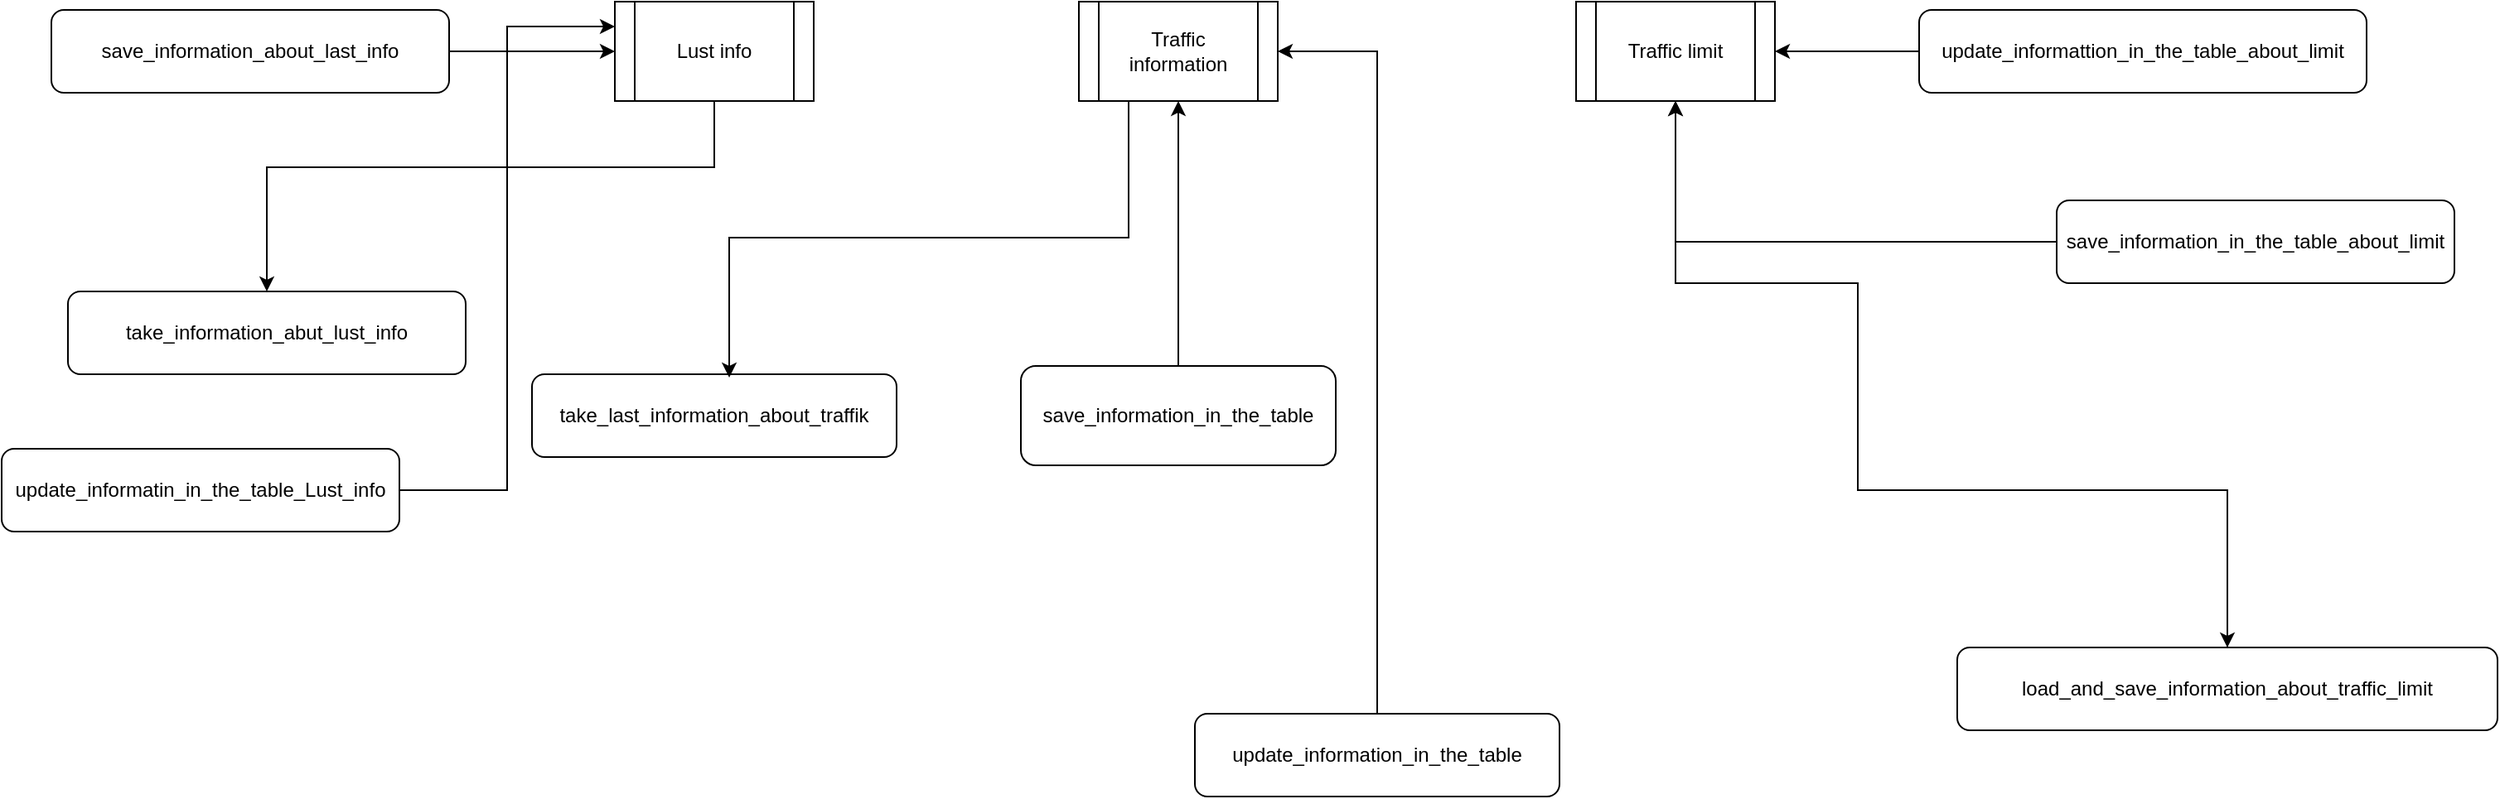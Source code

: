 <mxfile version="24.0.4" type="device">
  <diagram name="Страница — 1" id="k3IqOTalcS6u482LNzfs">
    <mxGraphModel dx="2243" dy="727" grid="1" gridSize="10" guides="1" tooltips="1" connect="1" arrows="1" fold="1" page="1" pageScale="1" pageWidth="827" pageHeight="1169" math="0" shadow="0">
      <root>
        <mxCell id="0" />
        <mxCell id="1" parent="0" />
        <mxCell id="9vfnmXLarihRcA9y8Ejo-1" value="take_last_information_about_traffik" style="rounded=1;whiteSpace=wrap;html=1;" vertex="1" parent="1">
          <mxGeometry x="-10" y="285" width="220" height="50" as="geometry" />
        </mxCell>
        <mxCell id="9vfnmXLarihRcA9y8Ejo-8" style="edgeStyle=orthogonalEdgeStyle;rounded=0;orthogonalLoop=1;jettySize=auto;html=1;entryX=0.5;entryY=1;entryDx=0;entryDy=0;" edge="1" parent="1" source="9vfnmXLarihRcA9y8Ejo-2" target="9vfnmXLarihRcA9y8Ejo-6">
          <mxGeometry relative="1" as="geometry" />
        </mxCell>
        <mxCell id="9vfnmXLarihRcA9y8Ejo-2" value="save_information_in_the_table" style="rounded=1;whiteSpace=wrap;html=1;" vertex="1" parent="1">
          <mxGeometry x="285" y="280" width="190" height="60" as="geometry" />
        </mxCell>
        <mxCell id="9vfnmXLarihRcA9y8Ejo-11" style="edgeStyle=orthogonalEdgeStyle;rounded=0;orthogonalLoop=1;jettySize=auto;html=1;entryX=1;entryY=0.5;entryDx=0;entryDy=0;" edge="1" parent="1" source="9vfnmXLarihRcA9y8Ejo-3" target="9vfnmXLarihRcA9y8Ejo-6">
          <mxGeometry relative="1" as="geometry" />
        </mxCell>
        <mxCell id="9vfnmXLarihRcA9y8Ejo-3" value="update_information_in_the_table" style="rounded=1;whiteSpace=wrap;html=1;" vertex="1" parent="1">
          <mxGeometry x="390" y="490" width="220" height="50" as="geometry" />
        </mxCell>
        <mxCell id="9vfnmXLarihRcA9y8Ejo-20" style="edgeStyle=orthogonalEdgeStyle;rounded=0;orthogonalLoop=1;jettySize=auto;html=1;" edge="1" parent="1" source="9vfnmXLarihRcA9y8Ejo-5" target="9vfnmXLarihRcA9y8Ejo-15">
          <mxGeometry relative="1" as="geometry">
            <Array as="points">
              <mxPoint x="100" y="160" />
              <mxPoint x="-170" y="160" />
            </Array>
          </mxGeometry>
        </mxCell>
        <mxCell id="9vfnmXLarihRcA9y8Ejo-5" value="Lust info" style="shape=process;whiteSpace=wrap;html=1;backgroundOutline=1;" vertex="1" parent="1">
          <mxGeometry x="40" y="60" width="120" height="60" as="geometry" />
        </mxCell>
        <mxCell id="9vfnmXLarihRcA9y8Ejo-6" value="Traffic information" style="shape=process;whiteSpace=wrap;html=1;backgroundOutline=1;" vertex="1" parent="1">
          <mxGeometry x="320" y="60" width="120" height="60" as="geometry" />
        </mxCell>
        <mxCell id="9vfnmXLarihRcA9y8Ejo-25" style="edgeStyle=orthogonalEdgeStyle;rounded=0;orthogonalLoop=1;jettySize=auto;html=1;entryX=0.5;entryY=0;entryDx=0;entryDy=0;" edge="1" parent="1" source="9vfnmXLarihRcA9y8Ejo-7" target="9vfnmXLarihRcA9y8Ejo-23">
          <mxGeometry relative="1" as="geometry">
            <mxPoint x="820" y="360" as="targetPoint" />
            <Array as="points">
              <mxPoint x="680" y="230" />
              <mxPoint x="790" y="230" />
              <mxPoint x="790" y="355" />
              <mxPoint x="1013" y="355" />
            </Array>
          </mxGeometry>
        </mxCell>
        <mxCell id="9vfnmXLarihRcA9y8Ejo-7" value="Traffic limit" style="shape=process;whiteSpace=wrap;html=1;backgroundOutline=1;" vertex="1" parent="1">
          <mxGeometry x="620" y="60" width="120" height="60" as="geometry" />
        </mxCell>
        <mxCell id="9vfnmXLarihRcA9y8Ejo-10" style="edgeStyle=orthogonalEdgeStyle;rounded=0;orthogonalLoop=1;jettySize=auto;html=1;exitX=0.25;exitY=1;exitDx=0;exitDy=0;entryX=0.541;entryY=0.04;entryDx=0;entryDy=0;entryPerimeter=0;" edge="1" parent="1" source="9vfnmXLarihRcA9y8Ejo-6" target="9vfnmXLarihRcA9y8Ejo-1">
          <mxGeometry relative="1" as="geometry" />
        </mxCell>
        <mxCell id="9vfnmXLarihRcA9y8Ejo-13" style="edgeStyle=orthogonalEdgeStyle;rounded=0;orthogonalLoop=1;jettySize=auto;html=1;entryX=0.5;entryY=1;entryDx=0;entryDy=0;" edge="1" parent="1" source="9vfnmXLarihRcA9y8Ejo-12" target="9vfnmXLarihRcA9y8Ejo-7">
          <mxGeometry relative="1" as="geometry" />
        </mxCell>
        <mxCell id="9vfnmXLarihRcA9y8Ejo-12" value="save_information_in_the_table_about_limit" style="rounded=1;whiteSpace=wrap;html=1;" vertex="1" parent="1">
          <mxGeometry x="910" y="180" width="240" height="50" as="geometry" />
        </mxCell>
        <mxCell id="9vfnmXLarihRcA9y8Ejo-19" style="edgeStyle=orthogonalEdgeStyle;rounded=0;orthogonalLoop=1;jettySize=auto;html=1;entryX=0;entryY=0.5;entryDx=0;entryDy=0;" edge="1" parent="1" source="9vfnmXLarihRcA9y8Ejo-14" target="9vfnmXLarihRcA9y8Ejo-5">
          <mxGeometry relative="1" as="geometry" />
        </mxCell>
        <mxCell id="9vfnmXLarihRcA9y8Ejo-14" value="save_information_about_last_info" style="rounded=1;whiteSpace=wrap;html=1;" vertex="1" parent="1">
          <mxGeometry x="-300" y="65" width="240" height="50" as="geometry" />
        </mxCell>
        <mxCell id="9vfnmXLarihRcA9y8Ejo-15" value="take_information_abut_lust_info" style="rounded=1;whiteSpace=wrap;html=1;" vertex="1" parent="1">
          <mxGeometry x="-290" y="235" width="240" height="50" as="geometry" />
        </mxCell>
        <mxCell id="9vfnmXLarihRcA9y8Ejo-17" style="edgeStyle=orthogonalEdgeStyle;rounded=0;orthogonalLoop=1;jettySize=auto;html=1;entryX=1;entryY=0.5;entryDx=0;entryDy=0;" edge="1" parent="1" source="9vfnmXLarihRcA9y8Ejo-16" target="9vfnmXLarihRcA9y8Ejo-7">
          <mxGeometry relative="1" as="geometry" />
        </mxCell>
        <mxCell id="9vfnmXLarihRcA9y8Ejo-16" value="update_informattion_in_the_table_about_limit" style="rounded=1;whiteSpace=wrap;html=1;" vertex="1" parent="1">
          <mxGeometry x="827" y="65" width="270" height="50" as="geometry" />
        </mxCell>
        <mxCell id="9vfnmXLarihRcA9y8Ejo-22" style="edgeStyle=orthogonalEdgeStyle;rounded=0;orthogonalLoop=1;jettySize=auto;html=1;entryX=0;entryY=0.25;entryDx=0;entryDy=0;" edge="1" parent="1" source="9vfnmXLarihRcA9y8Ejo-21" target="9vfnmXLarihRcA9y8Ejo-5">
          <mxGeometry relative="1" as="geometry" />
        </mxCell>
        <mxCell id="9vfnmXLarihRcA9y8Ejo-21" value="update_informatin_in_the_table_Lust_info" style="rounded=1;whiteSpace=wrap;html=1;" vertex="1" parent="1">
          <mxGeometry x="-330" y="330" width="240" height="50" as="geometry" />
        </mxCell>
        <mxCell id="9vfnmXLarihRcA9y8Ejo-24" style="edgeStyle=orthogonalEdgeStyle;rounded=0;orthogonalLoop=1;jettySize=auto;html=1;entryX=0.5;entryY=1;entryDx=0;entryDy=0;" edge="1" parent="1" source="9vfnmXLarihRcA9y8Ejo-23" target="9vfnmXLarihRcA9y8Ejo-7">
          <mxGeometry relative="1" as="geometry">
            <Array as="points">
              <mxPoint x="1013" y="355" />
              <mxPoint x="790" y="355" />
              <mxPoint x="790" y="230" />
              <mxPoint x="680" y="230" />
            </Array>
          </mxGeometry>
        </mxCell>
        <mxCell id="9vfnmXLarihRcA9y8Ejo-23" value="load_and_save_information_about_traffic_limit" style="rounded=1;whiteSpace=wrap;html=1;" vertex="1" parent="1">
          <mxGeometry x="850" y="450" width="326" height="50" as="geometry" />
        </mxCell>
      </root>
    </mxGraphModel>
  </diagram>
</mxfile>
